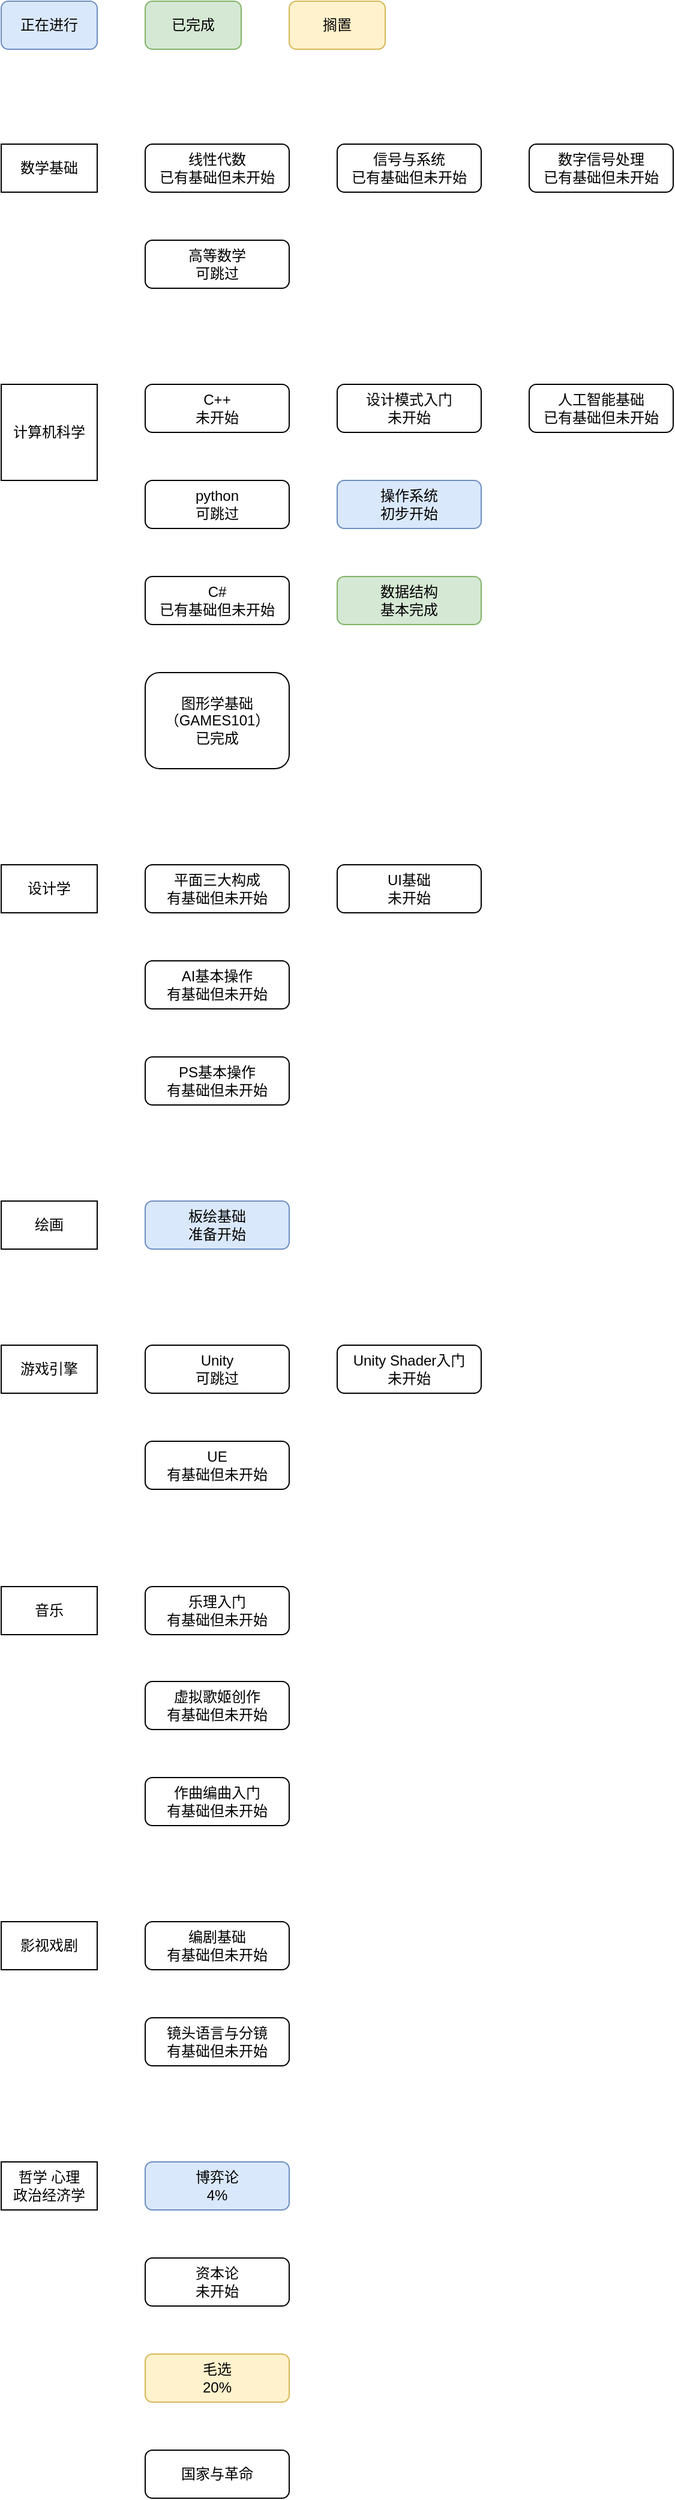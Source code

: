<mxfile version="21.2.8" type="device">
  <diagram name="第 1 页" id="13PDRCkoxlh53HnHJ3WD">
    <mxGraphModel dx="637" dy="375" grid="1" gridSize="10" guides="1" tooltips="1" connect="1" arrows="1" fold="1" page="1" pageScale="1" pageWidth="1169" pageHeight="827" math="0" shadow="0">
      <root>
        <mxCell id="0" />
        <mxCell id="1" parent="0" />
        <mxCell id="UcL69frhDrPaTZaV0HN6-1" value="数据结构&lt;br&gt;基本完成" style="rounded=1;whiteSpace=wrap;html=1;fillColor=#d5e8d4;strokeColor=#82b366;" parent="1" vertex="1">
          <mxGeometry x="280" y="479" width="120" height="40" as="geometry" />
        </mxCell>
        <mxCell id="UcL69frhDrPaTZaV0HN6-2" value="操作系统&lt;br&gt;初步开始" style="rounded=1;whiteSpace=wrap;html=1;fillColor=#dae8fc;strokeColor=#6c8ebf;" parent="1" vertex="1">
          <mxGeometry x="280" y="399" width="120" height="40" as="geometry" />
        </mxCell>
        <mxCell id="UcL69frhDrPaTZaV0HN6-3" value="设计模式入门&lt;br&gt;未开始" style="rounded=1;whiteSpace=wrap;html=1;" parent="1" vertex="1">
          <mxGeometry x="280" y="319" width="120" height="40" as="geometry" />
        </mxCell>
        <mxCell id="UcL69frhDrPaTZaV0HN6-4" value="图形学基础（GAMES101）&lt;br&gt;已完成" style="rounded=1;whiteSpace=wrap;html=1;" parent="1" vertex="1">
          <mxGeometry x="120" y="559" width="120" height="80" as="geometry" />
        </mxCell>
        <mxCell id="UcL69frhDrPaTZaV0HN6-5" value="线性代数&lt;br&gt;已有基础但未开始" style="rounded=1;whiteSpace=wrap;html=1;" parent="1" vertex="1">
          <mxGeometry x="120" y="119" width="120" height="40" as="geometry" />
        </mxCell>
        <mxCell id="UcL69frhDrPaTZaV0HN6-6" value="高等数学&lt;br&gt;可跳过" style="rounded=1;whiteSpace=wrap;html=1;" parent="1" vertex="1">
          <mxGeometry x="120" y="199" width="120" height="40" as="geometry" />
        </mxCell>
        <mxCell id="UcL69frhDrPaTZaV0HN6-7" value="计算机科学" style="rounded=0;whiteSpace=wrap;html=1;" parent="1" vertex="1">
          <mxGeometry y="319" width="80" height="80" as="geometry" />
        </mxCell>
        <mxCell id="UcL69frhDrPaTZaV0HN6-9" value="数学基础" style="rounded=0;whiteSpace=wrap;html=1;" parent="1" vertex="1">
          <mxGeometry y="119" width="80" height="40" as="geometry" />
        </mxCell>
        <mxCell id="UcL69frhDrPaTZaV0HN6-10" value="设计学" style="rounded=0;whiteSpace=wrap;html=1;" parent="1" vertex="1">
          <mxGeometry y="719" width="80" height="40" as="geometry" />
        </mxCell>
        <mxCell id="UcL69frhDrPaTZaV0HN6-11" value="平面三大构成&lt;br&gt;有基础但未开始" style="rounded=1;whiteSpace=wrap;html=1;" parent="1" vertex="1">
          <mxGeometry x="120" y="719" width="120" height="40" as="geometry" />
        </mxCell>
        <mxCell id="UcL69frhDrPaTZaV0HN6-12" value="AI基本操作&lt;br&gt;有基础但未开始" style="rounded=1;whiteSpace=wrap;html=1;" parent="1" vertex="1">
          <mxGeometry x="120" y="799" width="120" height="40" as="geometry" />
        </mxCell>
        <mxCell id="UcL69frhDrPaTZaV0HN6-13" value="PS基本操作&lt;br&gt;有基础但未开始" style="rounded=1;whiteSpace=wrap;html=1;" parent="1" vertex="1">
          <mxGeometry x="120" y="879" width="120" height="40" as="geometry" />
        </mxCell>
        <mxCell id="UcL69frhDrPaTZaV0HN6-14" value="绘画" style="rounded=0;whiteSpace=wrap;html=1;" parent="1" vertex="1">
          <mxGeometry y="999" width="80" height="40" as="geometry" />
        </mxCell>
        <mxCell id="UcL69frhDrPaTZaV0HN6-15" value="板绘基础&lt;br&gt;准备开始" style="rounded=1;whiteSpace=wrap;html=1;fillColor=#dae8fc;strokeColor=#6c8ebf;" parent="1" vertex="1">
          <mxGeometry x="120" y="999" width="120" height="40" as="geometry" />
        </mxCell>
        <mxCell id="UcL69frhDrPaTZaV0HN6-16" value="信号与系统&lt;br&gt;已有基础但未开始" style="rounded=1;whiteSpace=wrap;html=1;" parent="1" vertex="1">
          <mxGeometry x="280" y="119" width="120" height="40" as="geometry" />
        </mxCell>
        <mxCell id="UcL69frhDrPaTZaV0HN6-17" value="数字信号处理&lt;br&gt;已有基础但未开始" style="rounded=1;whiteSpace=wrap;html=1;" parent="1" vertex="1">
          <mxGeometry x="440" y="119" width="120" height="40" as="geometry" />
        </mxCell>
        <mxCell id="UcL69frhDrPaTZaV0HN6-19" value="人工智能基础&lt;br&gt;已有基础但未开始" style="rounded=1;whiteSpace=wrap;html=1;" parent="1" vertex="1">
          <mxGeometry x="440" y="319" width="120" height="40" as="geometry" />
        </mxCell>
        <mxCell id="UcL69frhDrPaTZaV0HN6-20" value="游戏引擎" style="rounded=0;whiteSpace=wrap;html=1;" parent="1" vertex="1">
          <mxGeometry y="1119" width="80" height="40" as="geometry" />
        </mxCell>
        <mxCell id="UcL69frhDrPaTZaV0HN6-21" value="Unity&lt;br&gt;可跳过" style="rounded=1;whiteSpace=wrap;html=1;" parent="1" vertex="1">
          <mxGeometry x="120" y="1119" width="120" height="40" as="geometry" />
        </mxCell>
        <mxCell id="UcL69frhDrPaTZaV0HN6-22" value="UE&lt;br&gt;有基础但未开始" style="rounded=1;whiteSpace=wrap;html=1;" parent="1" vertex="1">
          <mxGeometry x="120" y="1199" width="120" height="40" as="geometry" />
        </mxCell>
        <mxCell id="UcL69frhDrPaTZaV0HN6-23" value="C++&lt;br&gt;未开始" style="rounded=1;whiteSpace=wrap;html=1;" parent="1" vertex="1">
          <mxGeometry x="120" y="319" width="120" height="40" as="geometry" />
        </mxCell>
        <mxCell id="UcL69frhDrPaTZaV0HN6-24" value="python&lt;br&gt;可跳过" style="rounded=1;whiteSpace=wrap;html=1;" parent="1" vertex="1">
          <mxGeometry x="120" y="399" width="120" height="40" as="geometry" />
        </mxCell>
        <mxCell id="UcL69frhDrPaTZaV0HN6-25" value="C#&lt;br&gt;已有基础但未开始" style="rounded=1;whiteSpace=wrap;html=1;" parent="1" vertex="1">
          <mxGeometry x="120" y="479" width="120" height="40" as="geometry" />
        </mxCell>
        <mxCell id="UcL69frhDrPaTZaV0HN6-26" value="音乐" style="rounded=0;whiteSpace=wrap;html=1;" parent="1" vertex="1">
          <mxGeometry y="1320" width="80" height="40" as="geometry" />
        </mxCell>
        <mxCell id="UcL69frhDrPaTZaV0HN6-27" value="乐理入门&lt;br&gt;有基础但未开始" style="rounded=1;whiteSpace=wrap;html=1;" parent="1" vertex="1">
          <mxGeometry x="120" y="1320" width="120" height="40" as="geometry" />
        </mxCell>
        <mxCell id="UcL69frhDrPaTZaV0HN6-28" value="虚拟歌姬创作&lt;br&gt;有基础但未开始" style="rounded=1;whiteSpace=wrap;html=1;" parent="1" vertex="1">
          <mxGeometry x="120" y="1399" width="120" height="40" as="geometry" />
        </mxCell>
        <mxCell id="UcL69frhDrPaTZaV0HN6-29" value="作曲编曲入门&lt;br&gt;有基础但未开始" style="rounded=1;whiteSpace=wrap;html=1;" parent="1" vertex="1">
          <mxGeometry x="120" y="1479" width="120" height="40" as="geometry" />
        </mxCell>
        <mxCell id="UcL69frhDrPaTZaV0HN6-30" value="影视戏剧" style="rounded=0;whiteSpace=wrap;html=1;" parent="1" vertex="1">
          <mxGeometry y="1599" width="80" height="40" as="geometry" />
        </mxCell>
        <mxCell id="UcL69frhDrPaTZaV0HN6-31" value="编剧基础&lt;br&gt;有基础但未开始" style="rounded=1;whiteSpace=wrap;html=1;" parent="1" vertex="1">
          <mxGeometry x="120" y="1599" width="120" height="40" as="geometry" />
        </mxCell>
        <mxCell id="UcL69frhDrPaTZaV0HN6-32" value="镜头语言与分镜&lt;br&gt;有基础但未开始" style="rounded=1;whiteSpace=wrap;html=1;" parent="1" vertex="1">
          <mxGeometry x="120" y="1679" width="120" height="40" as="geometry" />
        </mxCell>
        <mxCell id="UcL69frhDrPaTZaV0HN6-33" value="哲学 心理&lt;br&gt;政治经济学" style="rounded=0;whiteSpace=wrap;html=1;" parent="1" vertex="1">
          <mxGeometry y="1799" width="80" height="40" as="geometry" />
        </mxCell>
        <mxCell id="UcL69frhDrPaTZaV0HN6-34" value="Unity Shader入门&lt;br&gt;未开始" style="rounded=1;whiteSpace=wrap;html=1;" parent="1" vertex="1">
          <mxGeometry x="280" y="1119" width="120" height="40" as="geometry" />
        </mxCell>
        <mxCell id="UcL69frhDrPaTZaV0HN6-35" value="博弈论&lt;br&gt;4%" style="rounded=1;whiteSpace=wrap;html=1;fillColor=#dae8fc;strokeColor=#6c8ebf;" parent="1" vertex="1">
          <mxGeometry x="120" y="1799" width="120" height="40" as="geometry" />
        </mxCell>
        <mxCell id="UcL69frhDrPaTZaV0HN6-36" value="资本论&lt;br&gt;未开始" style="rounded=1;whiteSpace=wrap;html=1;" parent="1" vertex="1">
          <mxGeometry x="120" y="1879" width="120" height="40" as="geometry" />
        </mxCell>
        <mxCell id="UcL69frhDrPaTZaV0HN6-37" value="毛选&lt;br&gt;20%" style="rounded=1;whiteSpace=wrap;html=1;fillColor=#fff2cc;strokeColor=#d6b656;" parent="1" vertex="1">
          <mxGeometry x="120" y="1959" width="120" height="40" as="geometry" />
        </mxCell>
        <mxCell id="UcL69frhDrPaTZaV0HN6-38" value="国家与革命&lt;br&gt;" style="rounded=1;whiteSpace=wrap;html=1;" parent="1" vertex="1">
          <mxGeometry x="120" y="2039" width="120" height="40" as="geometry" />
        </mxCell>
        <mxCell id="3AENc6zjNV6mvsgf1JgW-1" value="UI基础&lt;br&gt;未开始" style="rounded=1;whiteSpace=wrap;html=1;" parent="1" vertex="1">
          <mxGeometry x="280" y="719" width="120" height="40" as="geometry" />
        </mxCell>
        <mxCell id="cB1EJGfxBevIoPJIBG67-1" value="正在进行" style="rounded=1;whiteSpace=wrap;html=1;fillColor=#dae8fc;strokeColor=#6c8ebf;" vertex="1" parent="1">
          <mxGeometry width="80" height="40" as="geometry" />
        </mxCell>
        <mxCell id="cB1EJGfxBevIoPJIBG67-2" value="已完成" style="rounded=1;whiteSpace=wrap;html=1;fillColor=#d5e8d4;strokeColor=#82b366;" vertex="1" parent="1">
          <mxGeometry x="120" width="80" height="40" as="geometry" />
        </mxCell>
        <mxCell id="cB1EJGfxBevIoPJIBG67-3" value="搁置" style="rounded=1;whiteSpace=wrap;html=1;fillColor=#fff2cc;strokeColor=#d6b656;" vertex="1" parent="1">
          <mxGeometry x="240" width="80" height="40" as="geometry" />
        </mxCell>
      </root>
    </mxGraphModel>
  </diagram>
</mxfile>
